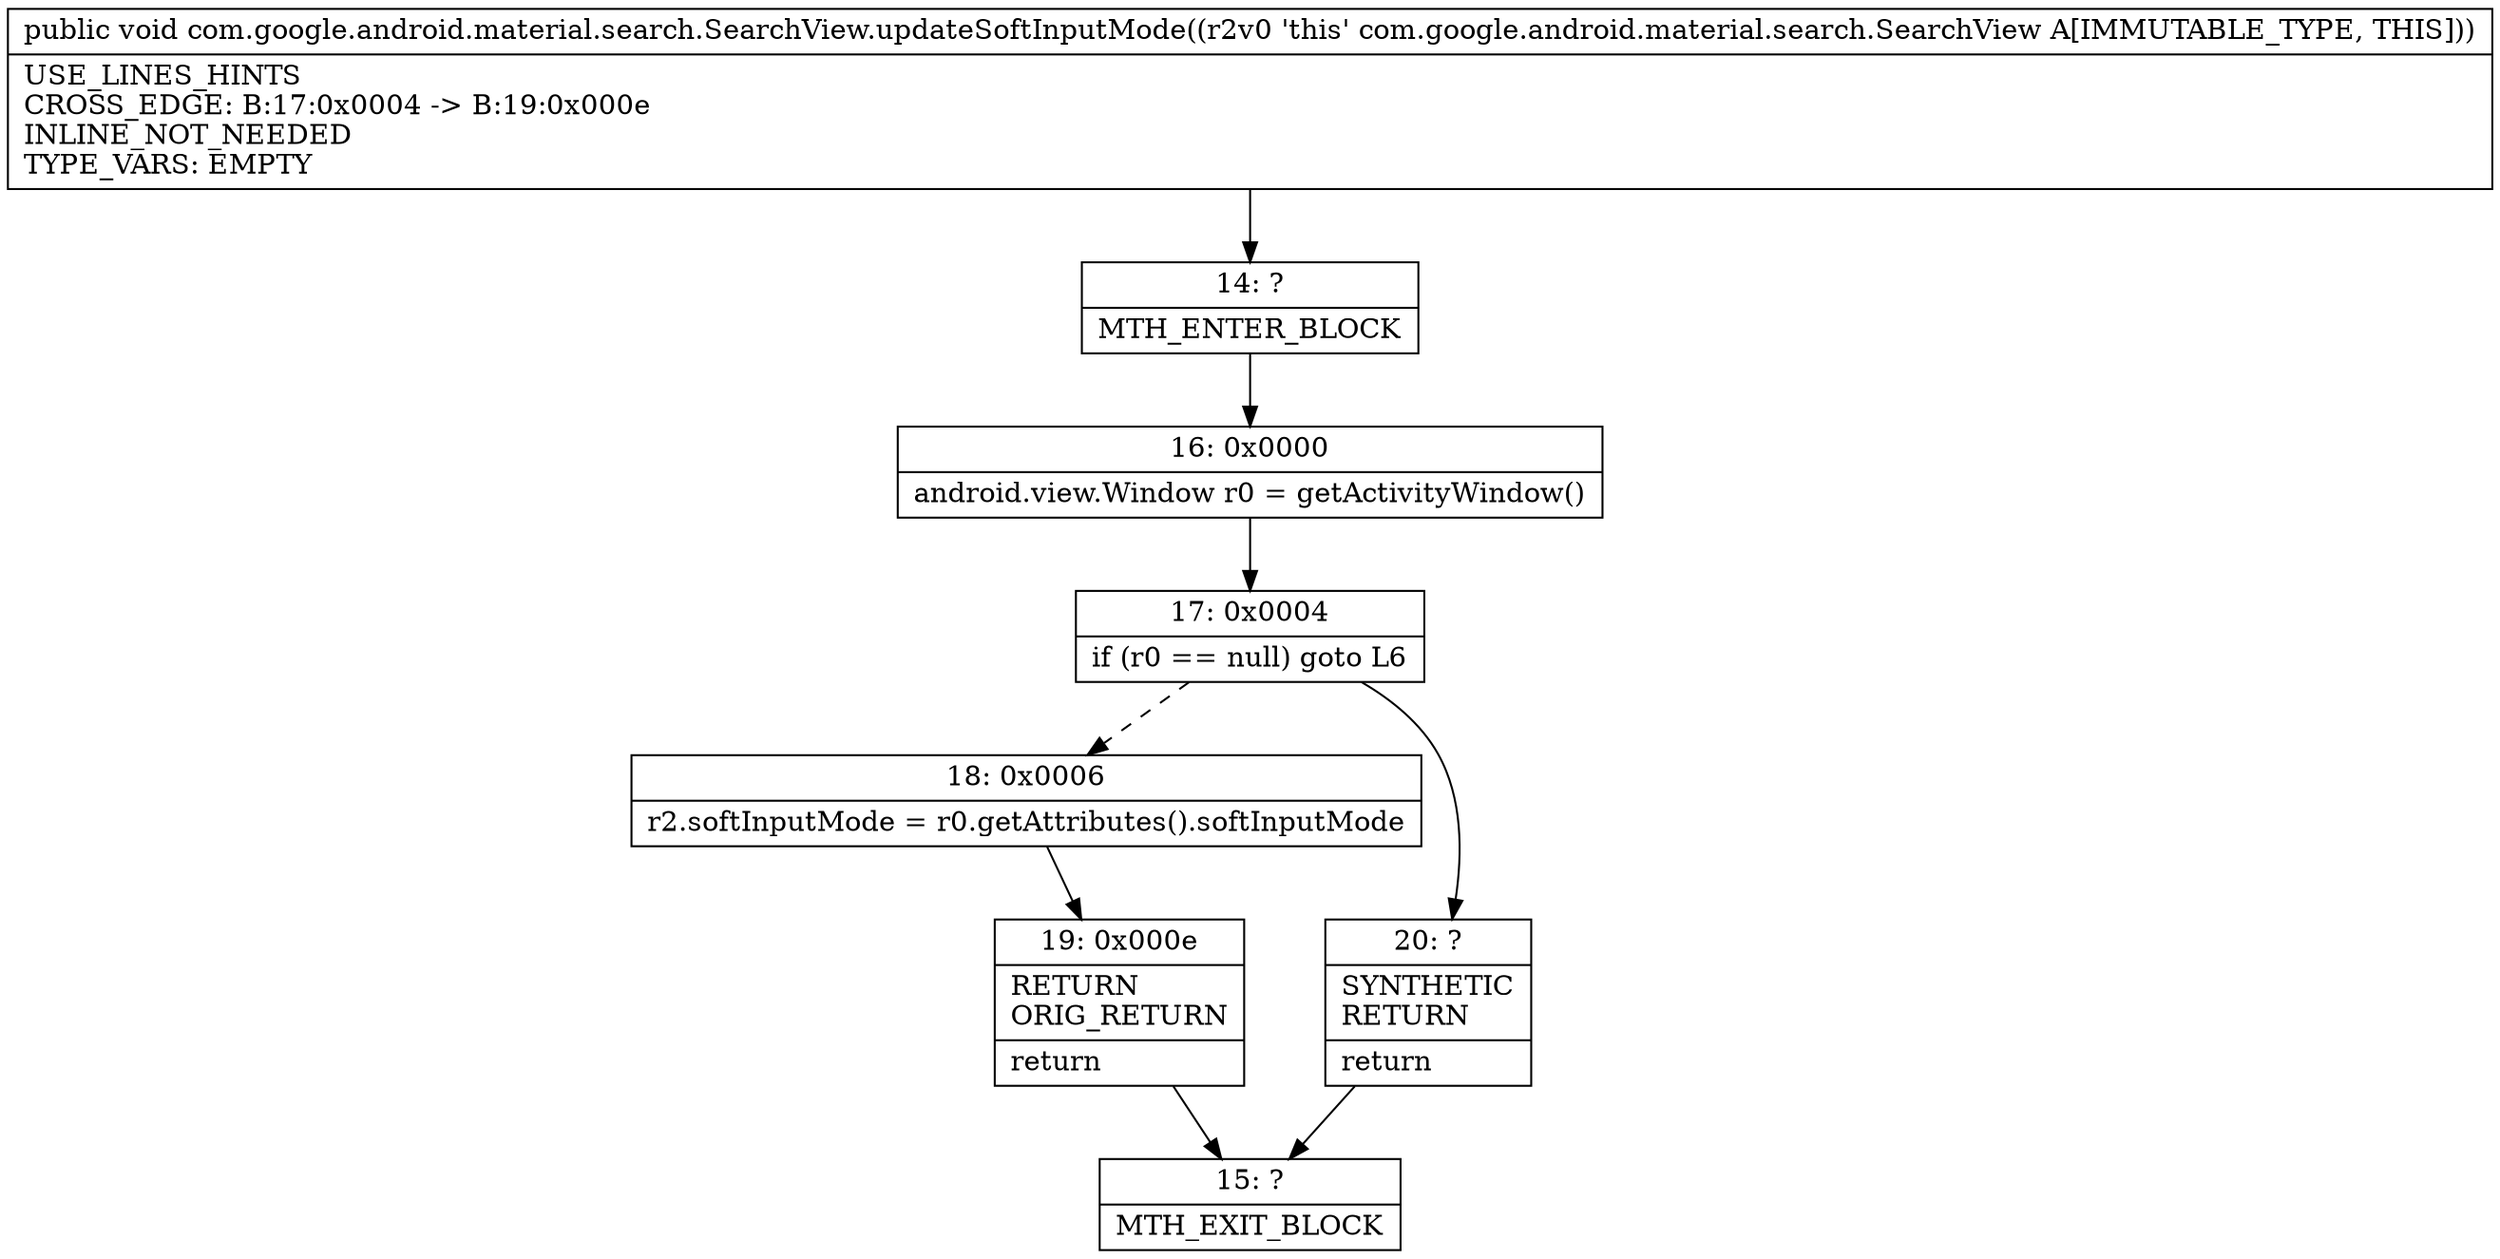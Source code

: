 digraph "CFG forcom.google.android.material.search.SearchView.updateSoftInputMode()V" {
Node_14 [shape=record,label="{14\:\ ?|MTH_ENTER_BLOCK\l}"];
Node_16 [shape=record,label="{16\:\ 0x0000|android.view.Window r0 = getActivityWindow()\l}"];
Node_17 [shape=record,label="{17\:\ 0x0004|if (r0 == null) goto L6\l}"];
Node_18 [shape=record,label="{18\:\ 0x0006|r2.softInputMode = r0.getAttributes().softInputMode\l}"];
Node_19 [shape=record,label="{19\:\ 0x000e|RETURN\lORIG_RETURN\l|return\l}"];
Node_15 [shape=record,label="{15\:\ ?|MTH_EXIT_BLOCK\l}"];
Node_20 [shape=record,label="{20\:\ ?|SYNTHETIC\lRETURN\l|return\l}"];
MethodNode[shape=record,label="{public void com.google.android.material.search.SearchView.updateSoftInputMode((r2v0 'this' com.google.android.material.search.SearchView A[IMMUTABLE_TYPE, THIS]))  | USE_LINES_HINTS\lCROSS_EDGE: B:17:0x0004 \-\> B:19:0x000e\lINLINE_NOT_NEEDED\lTYPE_VARS: EMPTY\l}"];
MethodNode -> Node_14;Node_14 -> Node_16;
Node_16 -> Node_17;
Node_17 -> Node_18[style=dashed];
Node_17 -> Node_20;
Node_18 -> Node_19;
Node_19 -> Node_15;
Node_20 -> Node_15;
}

